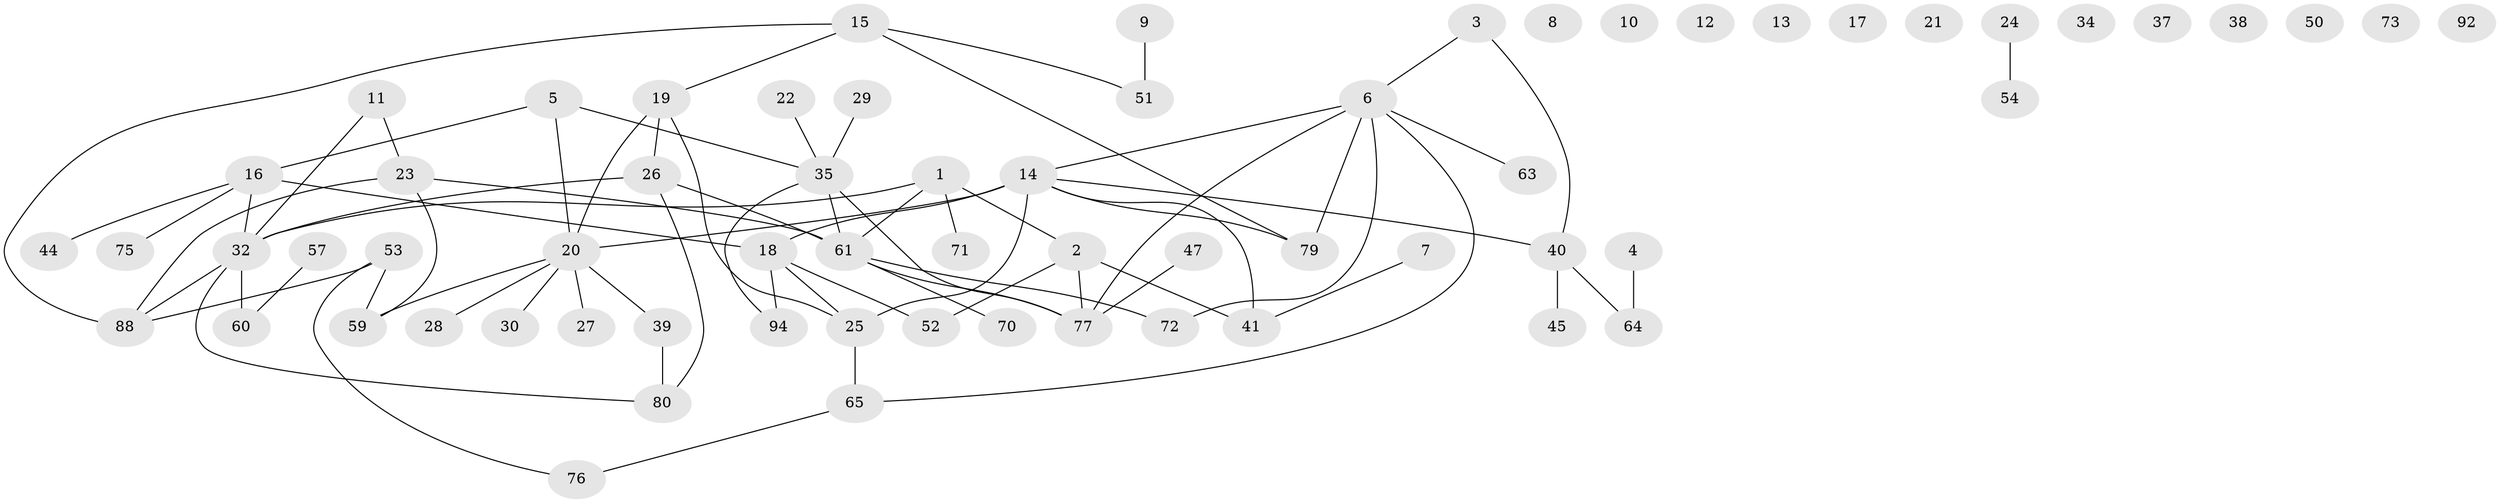 // original degree distribution, {1: 0.23958333333333334, 3: 0.17708333333333334, 2: 0.2604166666666667, 4: 0.10416666666666667, 0: 0.11458333333333333, 5: 0.0625, 7: 0.020833333333333332, 6: 0.020833333333333332}
// Generated by graph-tools (version 1.1) at 2025/41/03/06/25 10:41:20]
// undirected, 65 vertices, 76 edges
graph export_dot {
graph [start="1"]
  node [color=gray90,style=filled];
  1 [super="+56"];
  2 [super="+69"];
  3 [super="+43"];
  4;
  5 [super="+66"];
  6 [super="+67"];
  7;
  8;
  9;
  10;
  11 [super="+62"];
  12;
  13 [super="+83"];
  14 [super="+93"];
  15 [super="+81"];
  16 [super="+49"];
  17;
  18 [super="+36"];
  19 [super="+33"];
  20 [super="+58"];
  21;
  22 [super="+82"];
  23 [super="+87"];
  24 [super="+89"];
  25 [super="+85"];
  26 [super="+48"];
  27 [super="+31"];
  28;
  29;
  30 [super="+42"];
  32 [super="+46"];
  34;
  35 [super="+68"];
  37;
  38;
  39;
  40 [super="+90"];
  41 [super="+78"];
  44;
  45;
  47 [super="+74"];
  50;
  51;
  52;
  53 [super="+55"];
  54 [super="+91"];
  57;
  59;
  60;
  61 [super="+96"];
  63;
  64 [super="+95"];
  65;
  70;
  71;
  72;
  73;
  75;
  76 [super="+86"];
  77 [super="+84"];
  79;
  80;
  88;
  92;
  94;
  1 -- 32;
  1 -- 2;
  1 -- 71;
  1 -- 61;
  2 -- 52;
  2 -- 41;
  2 -- 77;
  3 -- 6;
  3 -- 40;
  4 -- 64;
  5 -- 20;
  5 -- 16;
  5 -- 35;
  6 -- 79;
  6 -- 65;
  6 -- 72;
  6 -- 63;
  6 -- 77;
  6 -- 14;
  7 -- 41;
  9 -- 51;
  11 -- 32;
  11 -- 23;
  14 -- 79 [weight=2];
  14 -- 18;
  14 -- 20 [weight=2];
  14 -- 25;
  14 -- 40;
  14 -- 41;
  15 -- 88;
  15 -- 51;
  15 -- 79;
  15 -- 19;
  16 -- 18 [weight=2];
  16 -- 44;
  16 -- 32;
  16 -- 75;
  18 -- 25;
  18 -- 94;
  18 -- 52;
  19 -- 25;
  19 -- 26;
  19 -- 20;
  20 -- 28;
  20 -- 59;
  20 -- 39;
  20 -- 27;
  20 -- 30;
  22 -- 35;
  23 -- 88;
  23 -- 59;
  23 -- 61;
  24 -- 54;
  25 -- 65;
  26 -- 32;
  26 -- 80;
  26 -- 61;
  29 -- 35;
  32 -- 60;
  32 -- 80;
  32 -- 88;
  35 -- 77;
  35 -- 61;
  35 -- 94;
  39 -- 80;
  40 -- 45;
  40 -- 64;
  47 -- 77;
  53 -- 76;
  53 -- 88;
  53 -- 59;
  57 -- 60;
  61 -- 72;
  61 -- 70;
  61 -- 77;
  65 -- 76;
}

